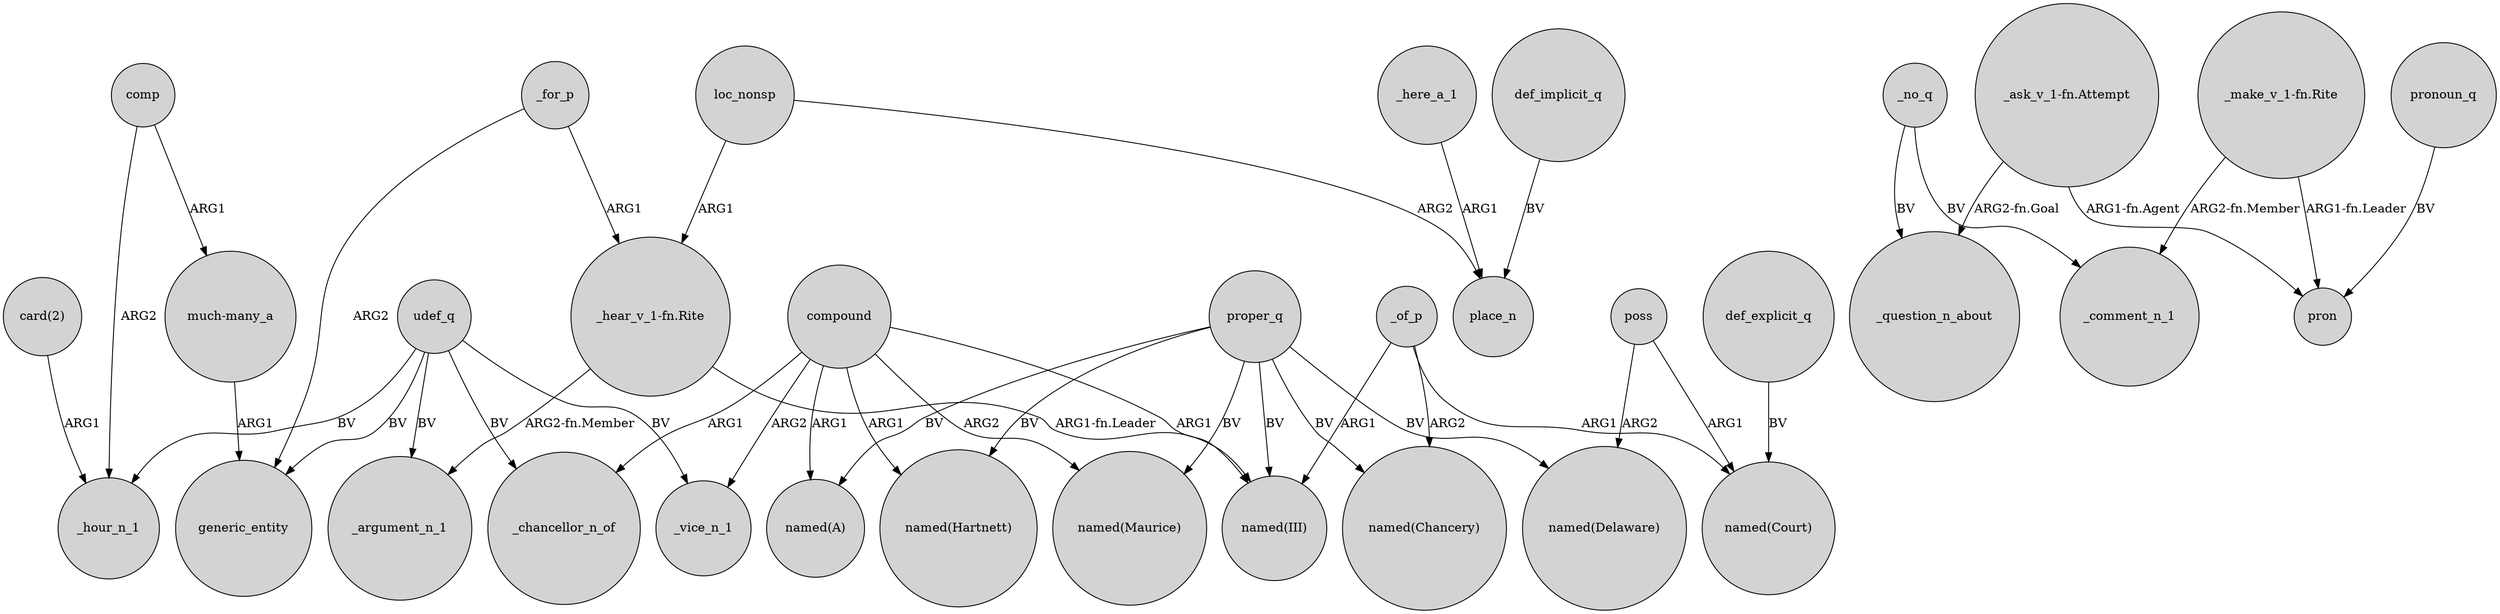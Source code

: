 digraph {
	node [shape=circle style=filled]
	proper_q -> "named(Maurice)" [label=BV]
	comp -> _hour_n_1 [label=ARG2]
	udef_q -> _argument_n_1 [label=BV]
	def_implicit_q -> place_n [label=BV]
	"card(2)" -> _hour_n_1 [label=ARG1]
	_for_p -> "_hear_v_1-fn.Rite" [label=ARG1]
	"_hear_v_1-fn.Rite" -> "named(III)" [label="ARG1-fn.Leader"]
	_no_q -> _question_n_about [label=BV]
	_for_p -> generic_entity [label=ARG2]
	"_make_v_1-fn.Rite" -> pron [label="ARG1-fn.Leader"]
	_here_a_1 -> place_n [label=ARG1]
	udef_q -> _chancellor_n_of [label=BV]
	udef_q -> generic_entity [label=BV]
	proper_q -> "named(Hartnett)" [label=BV]
	_of_p -> "named(III)" [label=ARG1]
	compound -> "named(III)" [label=ARG1]
	_no_q -> _comment_n_1 [label=BV]
	pronoun_q -> pron [label=BV]
	comp -> "much-many_a" [label=ARG1]
	"_hear_v_1-fn.Rite" -> _argument_n_1 [label="ARG2-fn.Member"]
	poss -> "named(Delaware)" [label=ARG2]
	udef_q -> _vice_n_1 [label=BV]
	compound -> "named(A)" [label=ARG1]
	_of_p -> "named(Chancery)" [label=ARG2]
	proper_q -> "named(A)" [label=BV]
	"much-many_a" -> generic_entity [label=ARG1]
	"_ask_v_1-fn.Attempt" -> pron [label="ARG1-fn.Agent"]
	poss -> "named(Court)" [label=ARG1]
	compound -> "named(Maurice)" [label=ARG2]
	_of_p -> "named(Court)" [label=ARG1]
	proper_q -> "named(Delaware)" [label=BV]
	"_ask_v_1-fn.Attempt" -> _question_n_about [label="ARG2-fn.Goal"]
	def_explicit_q -> "named(Court)" [label=BV]
	compound -> _chancellor_n_of [label=ARG1]
	udef_q -> _hour_n_1 [label=BV]
	compound -> _vice_n_1 [label=ARG2]
	proper_q -> "named(Chancery)" [label=BV]
	loc_nonsp -> place_n [label=ARG2]
	proper_q -> "named(III)" [label=BV]
	"_make_v_1-fn.Rite" -> _comment_n_1 [label="ARG2-fn.Member"]
	compound -> "named(Hartnett)" [label=ARG1]
	loc_nonsp -> "_hear_v_1-fn.Rite" [label=ARG1]
}
